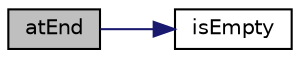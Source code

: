digraph "atEnd"
{
  edge [fontname="Helvetica",fontsize="10",labelfontname="Helvetica",labelfontsize="10"];
  node [fontname="Helvetica",fontsize="10",shape=record];
  rankdir="LR";
  Node1 [label="atEnd",height=0.2,width=0.4,color="black", fillcolor="grey75", style="filled" fontcolor="black"];
  Node1 -> Node2 [color="midnightblue",fontsize="10",style="solid",fontname="Helvetica"];
  Node2 [label="isEmpty",height=0.2,width=0.4,color="black", fillcolor="white", style="filled",URL="$class_simple_browser_history.html#aedcc52b3673b8df9425e52f13accb2a1"];
}
